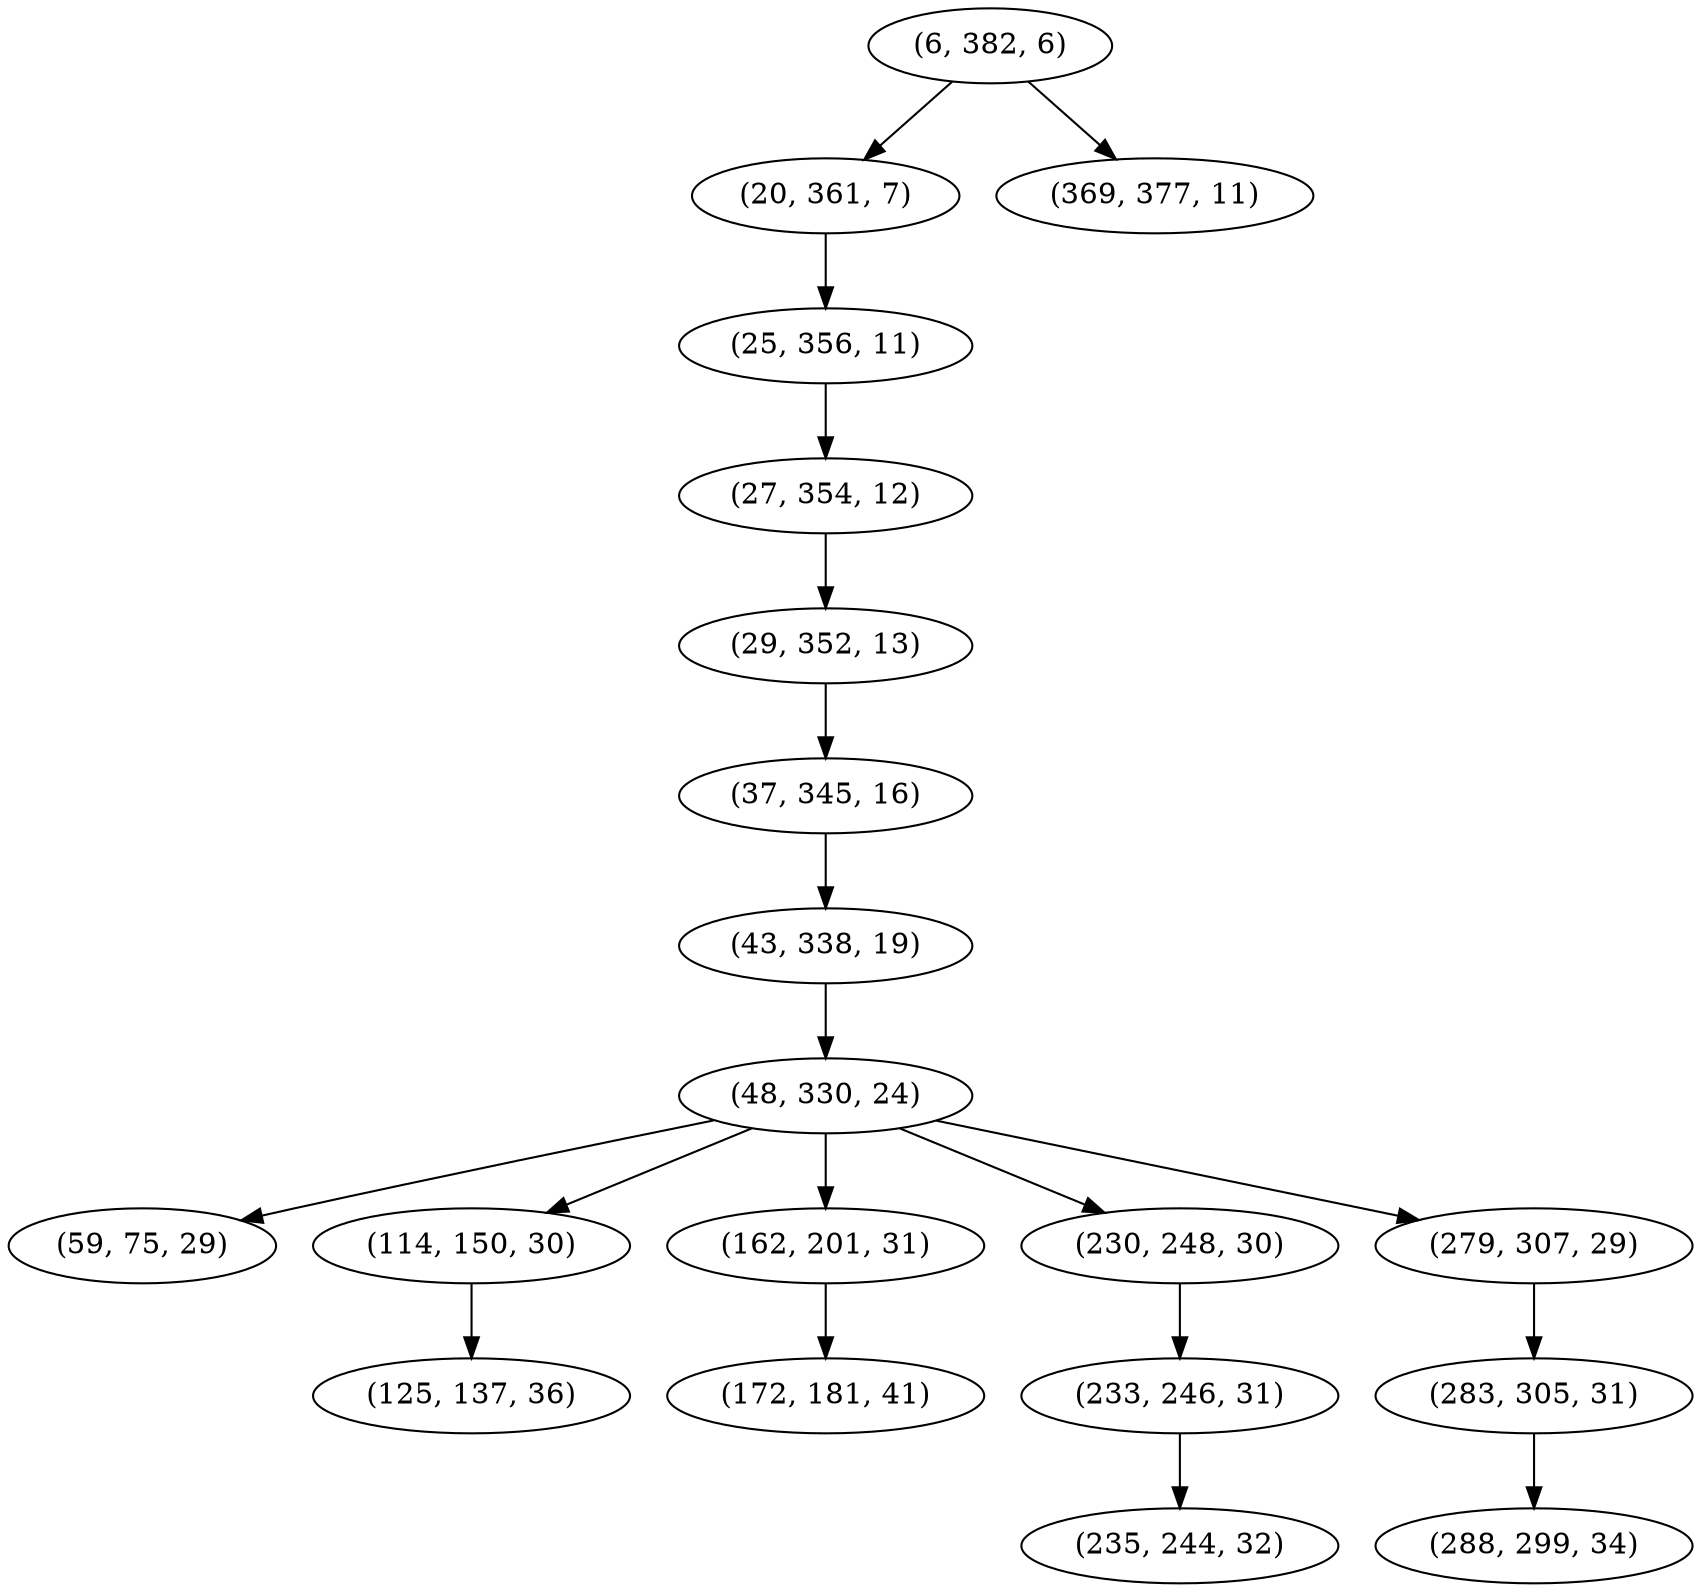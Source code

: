 digraph tree {
    "(6, 382, 6)";
    "(20, 361, 7)";
    "(25, 356, 11)";
    "(27, 354, 12)";
    "(29, 352, 13)";
    "(37, 345, 16)";
    "(43, 338, 19)";
    "(48, 330, 24)";
    "(59, 75, 29)";
    "(114, 150, 30)";
    "(125, 137, 36)";
    "(162, 201, 31)";
    "(172, 181, 41)";
    "(230, 248, 30)";
    "(233, 246, 31)";
    "(235, 244, 32)";
    "(279, 307, 29)";
    "(283, 305, 31)";
    "(288, 299, 34)";
    "(369, 377, 11)";
    "(6, 382, 6)" -> "(20, 361, 7)";
    "(6, 382, 6)" -> "(369, 377, 11)";
    "(20, 361, 7)" -> "(25, 356, 11)";
    "(25, 356, 11)" -> "(27, 354, 12)";
    "(27, 354, 12)" -> "(29, 352, 13)";
    "(29, 352, 13)" -> "(37, 345, 16)";
    "(37, 345, 16)" -> "(43, 338, 19)";
    "(43, 338, 19)" -> "(48, 330, 24)";
    "(48, 330, 24)" -> "(59, 75, 29)";
    "(48, 330, 24)" -> "(114, 150, 30)";
    "(48, 330, 24)" -> "(162, 201, 31)";
    "(48, 330, 24)" -> "(230, 248, 30)";
    "(48, 330, 24)" -> "(279, 307, 29)";
    "(114, 150, 30)" -> "(125, 137, 36)";
    "(162, 201, 31)" -> "(172, 181, 41)";
    "(230, 248, 30)" -> "(233, 246, 31)";
    "(233, 246, 31)" -> "(235, 244, 32)";
    "(279, 307, 29)" -> "(283, 305, 31)";
    "(283, 305, 31)" -> "(288, 299, 34)";
}
